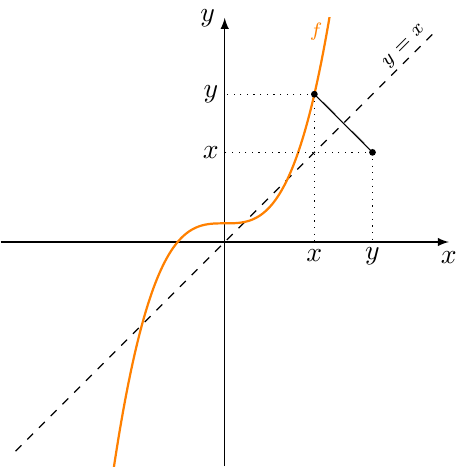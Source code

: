 \documentclass[crop]{standalone}
\usepackage[dvipsnames]{xcolor}
\usepackage{tikz}
\usepackage{pgfplots}
\pgfplotsset{compat=1.18}
\begin{document}
  \begin{tikzpicture}%[font=\scriptsize]
    \begin{axis}[%
      axis x line=center,axis y line=center,
      unit vector ratio={1 1},
      xlabel={$x$},ylabel={$y$},
      xlabel style={below},ylabel style={left},
      xmin=-3,xmax=3,xtick={\empty},
      ymin=-3,ymax=3,ytick={\empty},
      axis line style={-latex},
      declare function={
        f(\x) = \x^3+0.25;
        g(\x) = (\x-0.25)/abs(\x-0.25)*(abs(\x-0.25))^(1/3);
      }
    ]%
      \addplot[%
        mark=none,
        dashed,
        domain=-2.8:2.8,
        samples=1000
      ] {x} node[%
        pos=0.93,
        rotate=45,
        xshift=0.4em,
        yshift=0.4em
      ] {\scriptsize$y=x$};
      
      \addplot[%
        mark=none,
        domain=-2.8:2.8,
        color=orange,
        thick,
        samples=1000
      ] {f(x)} node[%
        pos=0.57,
        xshift=-0.4em
      ] {\scriptsize$f$};
      
    %   \addplot[%
    %     mark=none,
    %     domain=-3:3,
    %     color=red,
    %     thick,
    %     samples=1000
    %   ] {g(x)} node[%
    %   pos=0.97,
    %   yshift=-0.4em
    % ] {\scriptsize$f^{-1}$};

    \def\xx{1.2};
    \addplot[mark=*,mark size=1pt] coordinates {(\xx,{f(\xx)})};
    \addplot[mark=*,mark size=1pt] coordinates {({f(\xx)},\xx)};

    \draw[dotted] (\xx,{f(\xx)}) -- (\xx,0) node[yshift=-0.5em] {$x$};
    \draw[dotted] ({f(\xx)},\xx) -- ({f(\xx)},0) node[yshift=-0.5em] {$y$};

    \draw[dotted] (\xx,{f(\xx)}) -- (0,{f(\xx)}) node[xshift=-0.5em] {$y$};
    \draw[dotted] ({f(\xx)},\xx) -- (0,\xx) node[xshift=-0.5em] {$x$};

    \draw (\xx,{f(\xx)}) -- ({f(\xx)},\xx) node[rotate=-45,pos=0.25] {\tiny | } node[rotate=-45,pos=0.75] {\tiny | };
    \end{axis}
  \end{tikzpicture}%
\end{document}